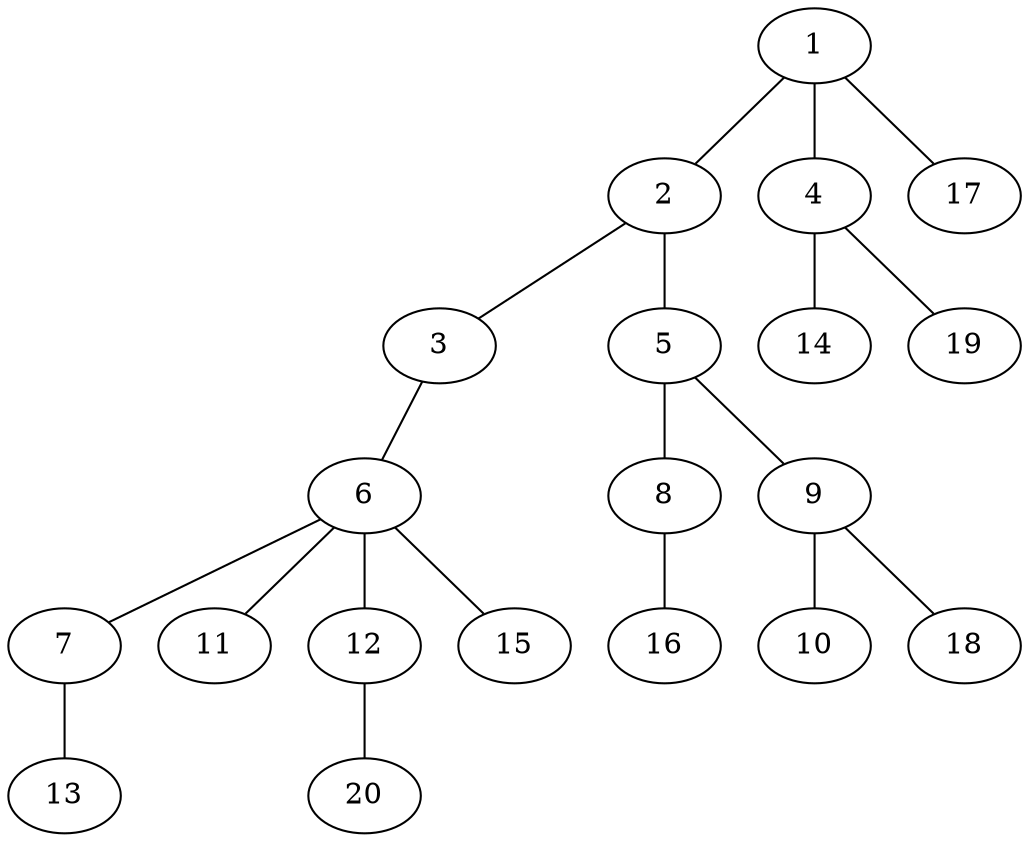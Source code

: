 graph graphname {1--2
1--4
1--17
2--3
2--5
3--6
4--14
4--19
5--8
5--9
6--7
6--11
6--12
6--15
7--13
8--16
9--10
9--18
12--20
}